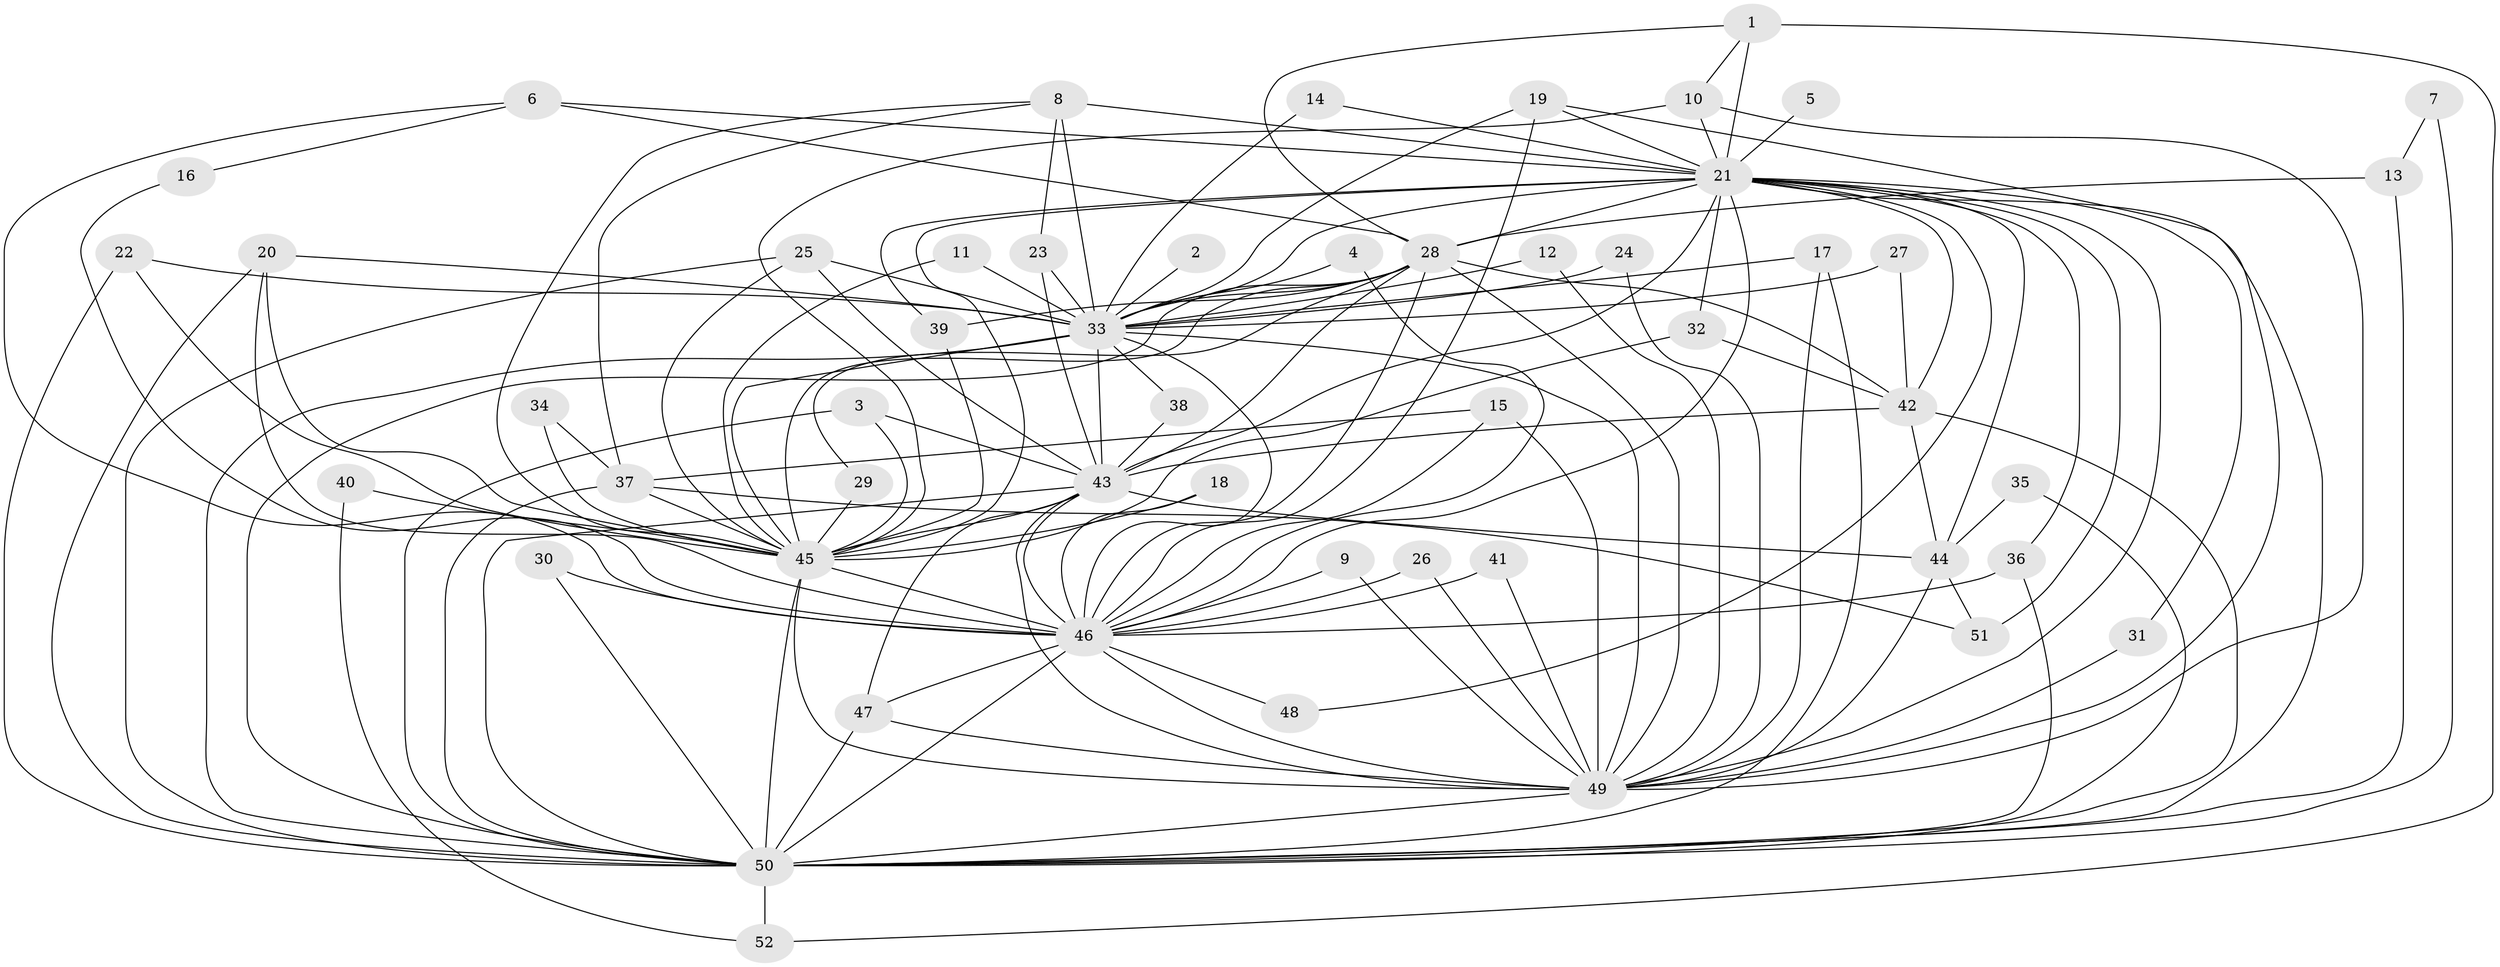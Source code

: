 // original degree distribution, {26: 0.009615384615384616, 23: 0.009615384615384616, 18: 0.009615384615384616, 29: 0.009615384615384616, 19: 0.019230769230769232, 22: 0.009615384615384616, 21: 0.009615384615384616, 28: 0.009615384615384616, 16: 0.009615384615384616, 6: 0.019230769230769232, 4: 0.07692307692307693, 5: 0.028846153846153848, 3: 0.23076923076923078, 2: 0.5480769230769231}
// Generated by graph-tools (version 1.1) at 2025/49/03/09/25 03:49:35]
// undirected, 52 vertices, 140 edges
graph export_dot {
graph [start="1"]
  node [color=gray90,style=filled];
  1;
  2;
  3;
  4;
  5;
  6;
  7;
  8;
  9;
  10;
  11;
  12;
  13;
  14;
  15;
  16;
  17;
  18;
  19;
  20;
  21;
  22;
  23;
  24;
  25;
  26;
  27;
  28;
  29;
  30;
  31;
  32;
  33;
  34;
  35;
  36;
  37;
  38;
  39;
  40;
  41;
  42;
  43;
  44;
  45;
  46;
  47;
  48;
  49;
  50;
  51;
  52;
  1 -- 10 [weight=1.0];
  1 -- 21 [weight=1.0];
  1 -- 28 [weight=1.0];
  1 -- 52 [weight=2.0];
  2 -- 33 [weight=1.0];
  3 -- 43 [weight=1.0];
  3 -- 45 [weight=1.0];
  3 -- 50 [weight=1.0];
  4 -- 33 [weight=1.0];
  4 -- 46 [weight=1.0];
  5 -- 21 [weight=1.0];
  6 -- 16 [weight=1.0];
  6 -- 21 [weight=1.0];
  6 -- 28 [weight=1.0];
  6 -- 46 [weight=1.0];
  7 -- 13 [weight=1.0];
  7 -- 50 [weight=2.0];
  8 -- 21 [weight=1.0];
  8 -- 23 [weight=1.0];
  8 -- 33 [weight=2.0];
  8 -- 37 [weight=1.0];
  8 -- 45 [weight=1.0];
  9 -- 46 [weight=1.0];
  9 -- 49 [weight=1.0];
  10 -- 21 [weight=1.0];
  10 -- 45 [weight=1.0];
  10 -- 49 [weight=1.0];
  11 -- 33 [weight=1.0];
  11 -- 45 [weight=1.0];
  12 -- 33 [weight=1.0];
  12 -- 49 [weight=1.0];
  13 -- 28 [weight=1.0];
  13 -- 50 [weight=1.0];
  14 -- 21 [weight=1.0];
  14 -- 33 [weight=1.0];
  15 -- 37 [weight=1.0];
  15 -- 46 [weight=1.0];
  15 -- 49 [weight=1.0];
  16 -- 46 [weight=1.0];
  17 -- 33 [weight=1.0];
  17 -- 49 [weight=1.0];
  17 -- 50 [weight=1.0];
  18 -- 45 [weight=1.0];
  18 -- 46 [weight=1.0];
  19 -- 21 [weight=1.0];
  19 -- 33 [weight=1.0];
  19 -- 46 [weight=1.0];
  19 -- 49 [weight=1.0];
  20 -- 33 [weight=1.0];
  20 -- 45 [weight=1.0];
  20 -- 46 [weight=1.0];
  20 -- 50 [weight=1.0];
  21 -- 28 [weight=1.0];
  21 -- 31 [weight=1.0];
  21 -- 32 [weight=1.0];
  21 -- 33 [weight=2.0];
  21 -- 36 [weight=1.0];
  21 -- 39 [weight=1.0];
  21 -- 42 [weight=1.0];
  21 -- 43 [weight=1.0];
  21 -- 44 [weight=1.0];
  21 -- 45 [weight=3.0];
  21 -- 46 [weight=1.0];
  21 -- 48 [weight=1.0];
  21 -- 49 [weight=1.0];
  21 -- 50 [weight=2.0];
  21 -- 51 [weight=2.0];
  22 -- 33 [weight=1.0];
  22 -- 45 [weight=1.0];
  22 -- 50 [weight=2.0];
  23 -- 33 [weight=1.0];
  23 -- 43 [weight=2.0];
  24 -- 33 [weight=1.0];
  24 -- 49 [weight=1.0];
  25 -- 33 [weight=2.0];
  25 -- 43 [weight=1.0];
  25 -- 45 [weight=1.0];
  25 -- 50 [weight=1.0];
  26 -- 46 [weight=1.0];
  26 -- 49 [weight=1.0];
  27 -- 33 [weight=1.0];
  27 -- 42 [weight=1.0];
  28 -- 29 [weight=1.0];
  28 -- 33 [weight=2.0];
  28 -- 39 [weight=1.0];
  28 -- 42 [weight=1.0];
  28 -- 43 [weight=1.0];
  28 -- 45 [weight=1.0];
  28 -- 46 [weight=1.0];
  28 -- 49 [weight=1.0];
  28 -- 50 [weight=3.0];
  29 -- 45 [weight=2.0];
  30 -- 46 [weight=1.0];
  30 -- 50 [weight=1.0];
  31 -- 49 [weight=1.0];
  32 -- 42 [weight=1.0];
  32 -- 45 [weight=1.0];
  33 -- 38 [weight=1.0];
  33 -- 43 [weight=2.0];
  33 -- 45 [weight=2.0];
  33 -- 46 [weight=3.0];
  33 -- 49 [weight=2.0];
  33 -- 50 [weight=5.0];
  34 -- 37 [weight=1.0];
  34 -- 45 [weight=1.0];
  35 -- 44 [weight=1.0];
  35 -- 50 [weight=1.0];
  36 -- 46 [weight=2.0];
  36 -- 50 [weight=1.0];
  37 -- 45 [weight=1.0];
  37 -- 50 [weight=1.0];
  37 -- 51 [weight=1.0];
  38 -- 43 [weight=1.0];
  39 -- 45 [weight=1.0];
  40 -- 45 [weight=1.0];
  40 -- 52 [weight=1.0];
  41 -- 46 [weight=1.0];
  41 -- 49 [weight=1.0];
  42 -- 43 [weight=1.0];
  42 -- 44 [weight=1.0];
  42 -- 50 [weight=2.0];
  43 -- 44 [weight=1.0];
  43 -- 45 [weight=1.0];
  43 -- 46 [weight=1.0];
  43 -- 47 [weight=1.0];
  43 -- 49 [weight=2.0];
  43 -- 50 [weight=2.0];
  44 -- 49 [weight=1.0];
  44 -- 51 [weight=1.0];
  45 -- 46 [weight=2.0];
  45 -- 49 [weight=1.0];
  45 -- 50 [weight=2.0];
  46 -- 47 [weight=1.0];
  46 -- 48 [weight=1.0];
  46 -- 49 [weight=2.0];
  46 -- 50 [weight=2.0];
  47 -- 49 [weight=1.0];
  47 -- 50 [weight=1.0];
  49 -- 50 [weight=2.0];
  50 -- 52 [weight=2.0];
}
